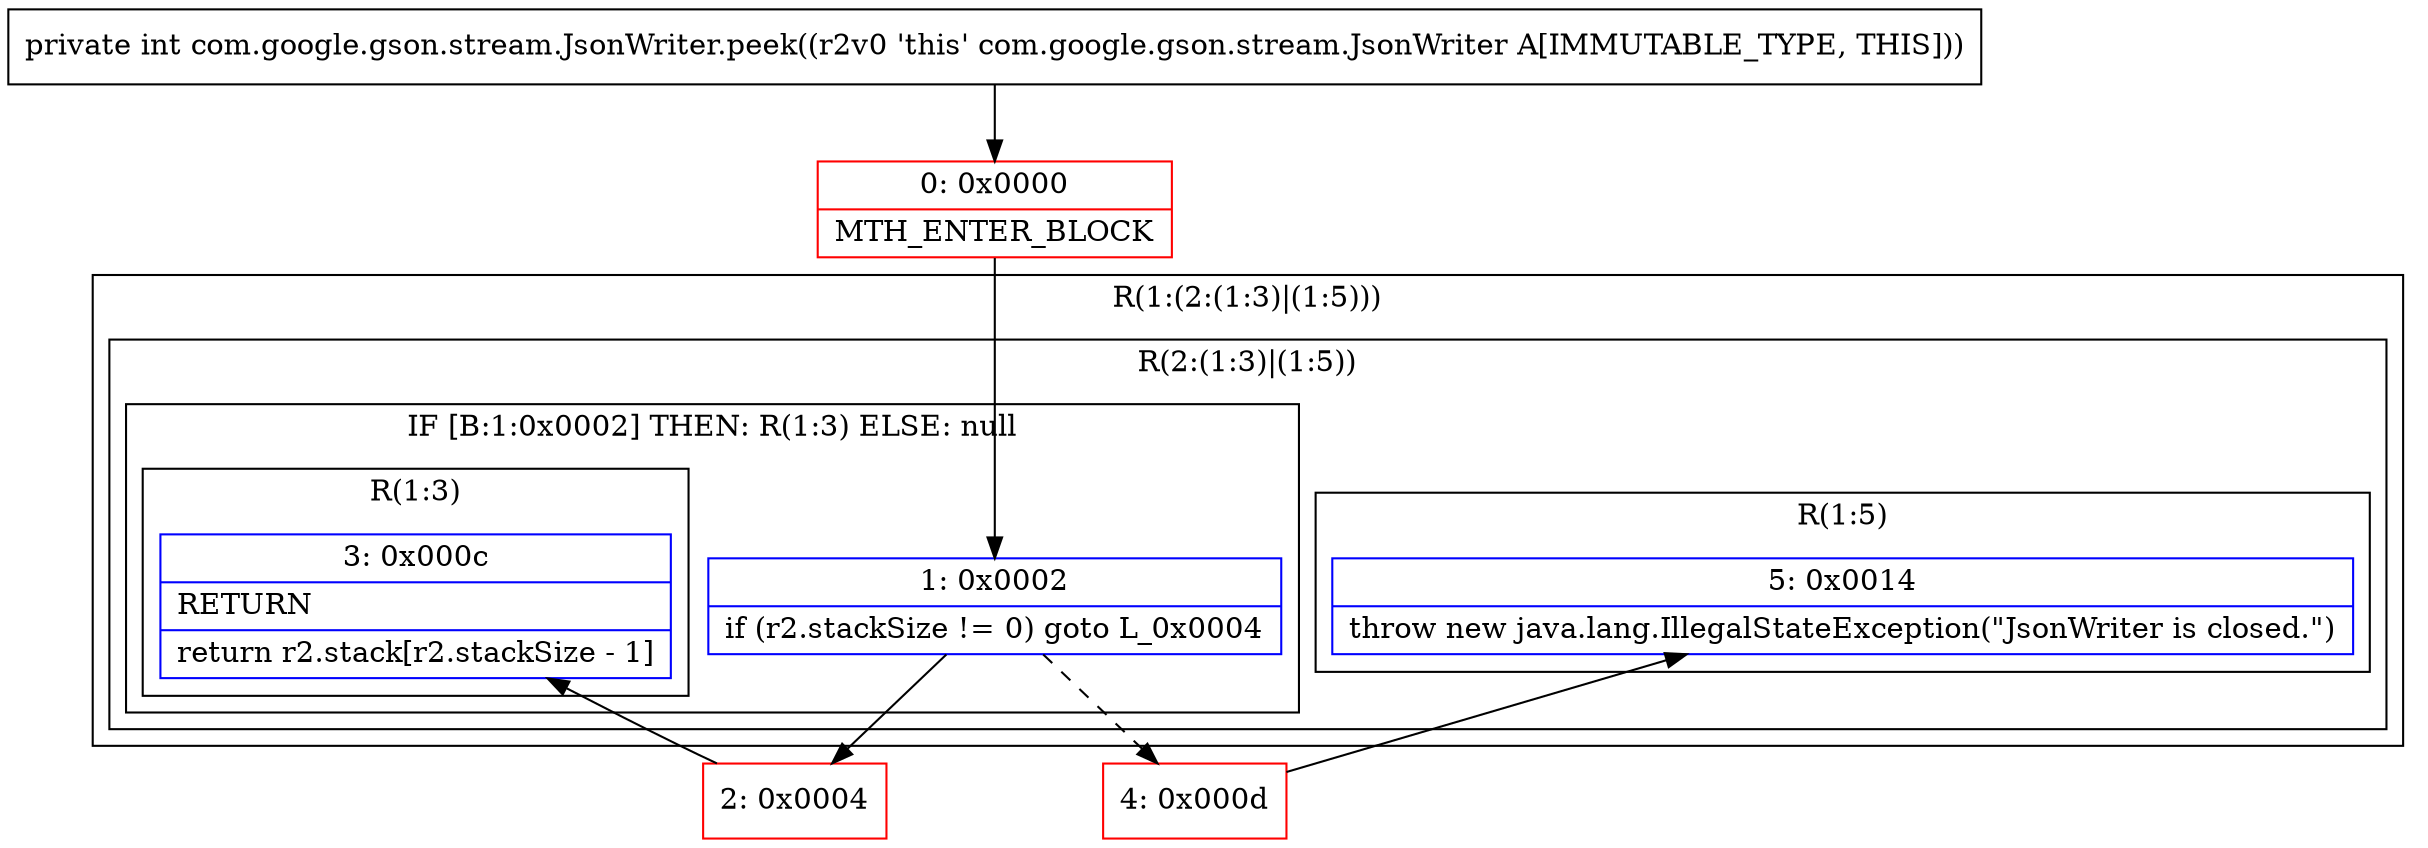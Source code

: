 digraph "CFG forcom.google.gson.stream.JsonWriter.peek()I" {
subgraph cluster_Region_1471212584 {
label = "R(1:(2:(1:3)|(1:5)))";
node [shape=record,color=blue];
subgraph cluster_Region_346723618 {
label = "R(2:(1:3)|(1:5))";
node [shape=record,color=blue];
subgraph cluster_IfRegion_1844059225 {
label = "IF [B:1:0x0002] THEN: R(1:3) ELSE: null";
node [shape=record,color=blue];
Node_1 [shape=record,label="{1\:\ 0x0002|if (r2.stackSize != 0) goto L_0x0004\l}"];
subgraph cluster_Region_211798508 {
label = "R(1:3)";
node [shape=record,color=blue];
Node_3 [shape=record,label="{3\:\ 0x000c|RETURN\l|return r2.stack[r2.stackSize \- 1]\l}"];
}
}
subgraph cluster_Region_1553905147 {
label = "R(1:5)";
node [shape=record,color=blue];
Node_5 [shape=record,label="{5\:\ 0x0014|throw new java.lang.IllegalStateException(\"JsonWriter is closed.\")\l}"];
}
}
}
Node_0 [shape=record,color=red,label="{0\:\ 0x0000|MTH_ENTER_BLOCK\l}"];
Node_2 [shape=record,color=red,label="{2\:\ 0x0004}"];
Node_4 [shape=record,color=red,label="{4\:\ 0x000d}"];
MethodNode[shape=record,label="{private int com.google.gson.stream.JsonWriter.peek((r2v0 'this' com.google.gson.stream.JsonWriter A[IMMUTABLE_TYPE, THIS])) }"];
MethodNode -> Node_0;
Node_1 -> Node_2;
Node_1 -> Node_4[style=dashed];
Node_0 -> Node_1;
Node_2 -> Node_3;
Node_4 -> Node_5;
}

